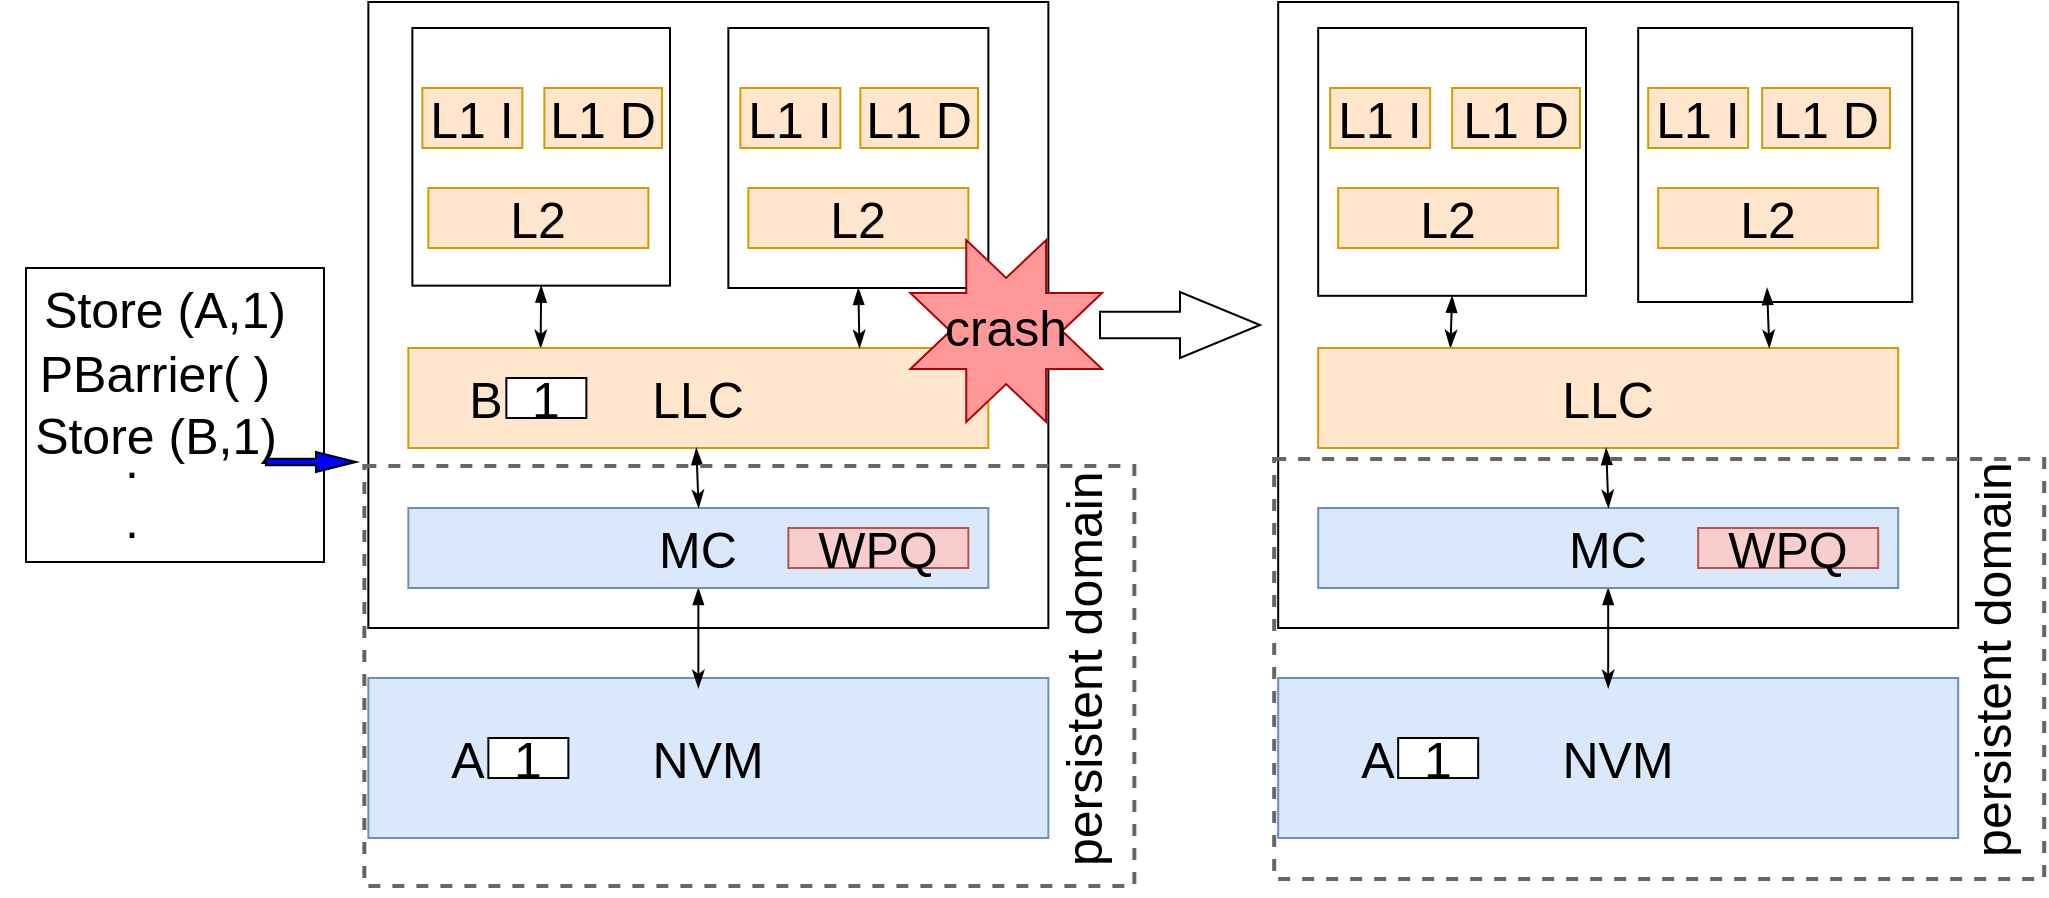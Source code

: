 <mxfile version="14.7.7" type="github">
  <diagram id="mjgqmSHZGCYBxVDJmJig" name="Page-1">
    <mxGraphModel dx="2575" dy="1575" grid="1" gridSize="10" guides="1" tooltips="1" connect="1" arrows="1" fold="1" page="1" pageScale="2" pageWidth="827" pageHeight="1169" math="0" shadow="0">
      <root>
        <mxCell id="0" />
        <mxCell id="1" parent="0" />
        <mxCell id="FAwiAq0qkd5cn3caJAeM-73" value="" style="rounded=0;whiteSpace=wrap;html=1;fontSize=25;align=right;fontStyle=0" parent="1" vertex="1">
          <mxGeometry x="223" y="323" width="149" height="147" as="geometry" />
        </mxCell>
        <mxCell id="16TBc1RyOengqVH6E9E0-25" value="" style="rounded=0;whiteSpace=wrap;html=1;fontSize=25;fontStyle=0" parent="1" vertex="1">
          <mxGeometry x="394.18" y="190" width="340" height="313" as="geometry" />
        </mxCell>
        <mxCell id="16TBc1RyOengqVH6E9E0-18" style="rounded=0;orthogonalLoop=1;jettySize=auto;html=1;exitX=0.5;exitY=1;exitDx=0;exitDy=0;entryX=0.228;entryY=0;entryDx=0;entryDy=0;entryPerimeter=0;fontSize=25;startArrow=blockThin;startFill=1;endArrow=classicThin;endFill=1;strokeWidth=1;fontStyle=0" parent="1" source="16TBc1RyOengqVH6E9E0-1" target="16TBc1RyOengqVH6E9E0-12" edge="1">
          <mxGeometry relative="1" as="geometry" />
        </mxCell>
        <mxCell id="16TBc1RyOengqVH6E9E0-1" value="" style="whiteSpace=wrap;html=1;aspect=fixed;fontStyle=0;fontSize=25;" parent="1" vertex="1">
          <mxGeometry x="416.18" y="203" width="128.82" height="128.82" as="geometry" />
        </mxCell>
        <mxCell id="16TBc1RyOengqVH6E9E0-4" value="L2" style="rounded=0;whiteSpace=wrap;html=1;fontSize=25;fillColor=#ffe6cc;strokeColor=#d79b00;fontStyle=0" parent="1" vertex="1">
          <mxGeometry x="424.18" y="283" width="110" height="30" as="geometry" />
        </mxCell>
        <mxCell id="16TBc1RyOengqVH6E9E0-6" value="&lt;font style=&quot;font-size: 25px;&quot;&gt;L1 D&lt;/font&gt;" style="rounded=0;whiteSpace=wrap;html=1;fontSize=25;fillColor=#ffe6cc;strokeColor=#d79b00;fontStyle=0" parent="1" vertex="1">
          <mxGeometry x="482.18" y="233" width="58.82" height="30" as="geometry" />
        </mxCell>
        <mxCell id="16TBc1RyOengqVH6E9E0-7" value="&lt;font style=&quot;font-size: 25px;&quot;&gt;L1 I&lt;/font&gt;" style="rounded=0;whiteSpace=wrap;html=1;fontSize=25;fillColor=#ffe6cc;strokeColor=#d79b00;fontStyle=0" parent="1" vertex="1">
          <mxGeometry x="421.18" y="233" width="50" height="30" as="geometry" />
        </mxCell>
        <mxCell id="16TBc1RyOengqVH6E9E0-8" value="" style="whiteSpace=wrap;html=1;aspect=fixed;fontStyle=0;fontSize=25;" parent="1" vertex="1">
          <mxGeometry x="574.18" y="203" width="130" height="130" as="geometry" />
        </mxCell>
        <mxCell id="16TBc1RyOengqVH6E9E0-9" value="L2" style="rounded=0;whiteSpace=wrap;html=1;fontSize=25;fillColor=#ffe6cc;strokeColor=#d79b00;fontStyle=0" parent="1" vertex="1">
          <mxGeometry x="584.18" y="283" width="110" height="30" as="geometry" />
        </mxCell>
        <mxCell id="16TBc1RyOengqVH6E9E0-10" value="&lt;font style=&quot;font-size: 25px;&quot;&gt;L1 D&lt;/font&gt;" style="rounded=0;whiteSpace=wrap;html=1;fontSize=25;fillColor=#ffe6cc;strokeColor=#d79b00;fontStyle=0" parent="1" vertex="1">
          <mxGeometry x="640.18" y="233" width="58.82" height="30" as="geometry" />
        </mxCell>
        <mxCell id="16TBc1RyOengqVH6E9E0-11" value="&lt;font style=&quot;font-size: 25px;&quot;&gt;L1 I&lt;/font&gt;" style="rounded=0;whiteSpace=wrap;html=1;fontSize=25;fillColor=#ffe6cc;strokeColor=#d79b00;fontStyle=0" parent="1" vertex="1">
          <mxGeometry x="580.18" y="233" width="50" height="30" as="geometry" />
        </mxCell>
        <mxCell id="16TBc1RyOengqVH6E9E0-12" value="LLC" style="rounded=0;whiteSpace=wrap;html=1;fontSize=25;fillColor=#ffe6cc;strokeColor=#d79b00;fontStyle=0" parent="1" vertex="1">
          <mxGeometry x="414.18" y="363" width="290" height="50" as="geometry" />
        </mxCell>
        <mxCell id="16TBc1RyOengqVH6E9E0-13" value="NVM" style="rounded=0;whiteSpace=wrap;html=1;fontSize=25;fillColor=#dae8fc;strokeColor=#6c8ebf;fontStyle=0" parent="1" vertex="1">
          <mxGeometry x="394.18" y="528" width="340" height="80" as="geometry" />
        </mxCell>
        <mxCell id="16TBc1RyOengqVH6E9E0-23" style="edgeStyle=none;rounded=0;orthogonalLoop=1;jettySize=auto;html=1;exitX=0.5;exitY=1;exitDx=0;exitDy=0;fontSize=25;startArrow=blockThin;startFill=1;endArrow=classicThin;endFill=1;strokeWidth=1;fontStyle=0" parent="1" source="16TBc1RyOengqVH6E9E0-14" edge="1">
          <mxGeometry relative="1" as="geometry">
            <mxPoint x="559.18" y="533" as="targetPoint" />
          </mxGeometry>
        </mxCell>
        <mxCell id="16TBc1RyOengqVH6E9E0-14" value="MC" style="rounded=0;whiteSpace=wrap;html=1;fontSize=25;fillColor=#dae8fc;strokeColor=#6c8ebf;fontStyle=0" parent="1" vertex="1">
          <mxGeometry x="414.18" y="443" width="290" height="40" as="geometry" />
        </mxCell>
        <mxCell id="16TBc1RyOengqVH6E9E0-16" value="WPQ" style="rounded=0;whiteSpace=wrap;html=1;fontSize=25;fillColor=#f8cecc;strokeColor=#b85450;fontStyle=0" parent="1" vertex="1">
          <mxGeometry x="604.18" y="453" width="90" height="20" as="geometry" />
        </mxCell>
        <mxCell id="16TBc1RyOengqVH6E9E0-19" style="rounded=0;orthogonalLoop=1;jettySize=auto;html=1;entryX=0.228;entryY=0;entryDx=0;entryDy=0;entryPerimeter=0;fontSize=25;startArrow=blockThin;startFill=1;endArrow=classicThin;endFill=1;strokeWidth=1;fontStyle=0;exitX=0.5;exitY=1;exitDx=0;exitDy=0;" parent="1" source="16TBc1RyOengqVH6E9E0-8" edge="1">
          <mxGeometry relative="1" as="geometry">
            <mxPoint x="640" y="340" as="sourcePoint" />
            <mxPoint x="639.74" y="363" as="targetPoint" />
          </mxGeometry>
        </mxCell>
        <mxCell id="16TBc1RyOengqVH6E9E0-20" style="rounded=0;orthogonalLoop=1;jettySize=auto;html=1;exitX=0.5;exitY=1;exitDx=0;exitDy=0;entryX=0.228;entryY=0;entryDx=0;entryDy=0;entryPerimeter=0;fontSize=25;startArrow=blockThin;startFill=1;endArrow=classicThin;endFill=1;strokeWidth=1;fontStyle=0" parent="1" edge="1">
          <mxGeometry relative="1" as="geometry">
            <mxPoint x="558.18" y="413" as="sourcePoint" />
            <mxPoint x="559.3" y="443" as="targetPoint" />
          </mxGeometry>
        </mxCell>
        <mxCell id="FAwiAq0qkd5cn3caJAeM-68" value="PBarrier( )" style="text;html=1;strokeColor=none;fillColor=none;align=center;verticalAlign=middle;whiteSpace=wrap;rounded=0;fontSize=25;fontStyle=0" parent="1" vertex="1">
          <mxGeometry x="210" y="365" width="155" height="20" as="geometry" />
        </mxCell>
        <mxCell id="FAwiAq0qkd5cn3caJAeM-69" value="Store (A,1)" style="text;html=1;strokeColor=none;fillColor=none;align=center;verticalAlign=middle;whiteSpace=wrap;rounded=0;fontSize=25;fontStyle=0" parent="1" vertex="1">
          <mxGeometry x="230" y="333" width="125" height="20" as="geometry" />
        </mxCell>
        <mxCell id="FAwiAq0qkd5cn3caJAeM-70" value="Store (B,1)" style="text;html=1;strokeColor=none;fillColor=none;align=center;verticalAlign=middle;whiteSpace=wrap;rounded=0;fontSize=25;fontStyle=0" parent="1" vertex="1">
          <mxGeometry x="223" y="396" width="130" height="20" as="geometry" />
        </mxCell>
        <mxCell id="FAwiAq0qkd5cn3caJAeM-107" value="1" style="rounded=0;whiteSpace=wrap;html=1;fontSize=25;align=center;fontStyle=0" parent="1" vertex="1">
          <mxGeometry x="454.18" y="558" width="40" height="20" as="geometry" />
        </mxCell>
        <mxCell id="FAwiAq0qkd5cn3caJAeM-108" value="A" style="text;html=1;strokeColor=none;fillColor=none;align=center;verticalAlign=middle;whiteSpace=wrap;rounded=0;fontSize=25;fontStyle=0" parent="1" vertex="1">
          <mxGeometry x="424.18" y="558" width="40" height="20" as="geometry" />
        </mxCell>
        <mxCell id="FAwiAq0qkd5cn3caJAeM-109" value="1" style="rounded=0;whiteSpace=wrap;html=1;fontSize=25;align=center;fontStyle=0" parent="1" vertex="1">
          <mxGeometry x="463.18" y="378" width="40" height="20" as="geometry" />
        </mxCell>
        <mxCell id="FAwiAq0qkd5cn3caJAeM-110" value="B" style="text;html=1;strokeColor=none;fillColor=none;align=center;verticalAlign=middle;whiteSpace=wrap;rounded=0;fontSize=25;fontStyle=0" parent="1" vertex="1">
          <mxGeometry x="433.18" y="378" width="40" height="20" as="geometry" />
        </mxCell>
        <mxCell id="FAwiAq0qkd5cn3caJAeM-113" value="" style="rounded=0;whiteSpace=wrap;html=1;fontSize=25;fontStyle=0" parent="1" vertex="1">
          <mxGeometry x="849.09" y="190" width="340" height="313" as="geometry" />
        </mxCell>
        <mxCell id="FAwiAq0qkd5cn3caJAeM-114" style="rounded=0;orthogonalLoop=1;jettySize=auto;html=1;exitX=0.5;exitY=1;exitDx=0;exitDy=0;entryX=0.228;entryY=0;entryDx=0;entryDy=0;entryPerimeter=0;fontSize=25;startArrow=blockThin;startFill=1;endArrow=classicThin;endFill=1;strokeWidth=1;fontStyle=0" parent="1" source="FAwiAq0qkd5cn3caJAeM-115" target="FAwiAq0qkd5cn3caJAeM-123" edge="1">
          <mxGeometry relative="1" as="geometry" />
        </mxCell>
        <mxCell id="FAwiAq0qkd5cn3caJAeM-115" value="" style="whiteSpace=wrap;html=1;aspect=fixed;fontStyle=0;fontSize=25;" parent="1" vertex="1">
          <mxGeometry x="869.09" y="203" width="133.91" height="133.91" as="geometry" />
        </mxCell>
        <mxCell id="FAwiAq0qkd5cn3caJAeM-116" value="L2" style="rounded=0;whiteSpace=wrap;html=1;fontSize=25;fillColor=#ffe6cc;strokeColor=#d79b00;fontStyle=0" parent="1" vertex="1">
          <mxGeometry x="879.09" y="283" width="110" height="30" as="geometry" />
        </mxCell>
        <mxCell id="FAwiAq0qkd5cn3caJAeM-117" value="&lt;font style=&quot;font-size: 25px;&quot;&gt;L1 D&lt;/font&gt;" style="rounded=0;whiteSpace=wrap;html=1;fontSize=25;fillColor=#ffe6cc;strokeColor=#d79b00;fontStyle=0" parent="1" vertex="1">
          <mxGeometry x="936.09" y="233" width="63.91" height="30" as="geometry" />
        </mxCell>
        <mxCell id="FAwiAq0qkd5cn3caJAeM-118" value="&lt;font style=&quot;font-size: 25px;&quot;&gt;L1 I&lt;/font&gt;" style="rounded=0;whiteSpace=wrap;html=1;fontSize=25;fillColor=#ffe6cc;strokeColor=#d79b00;fontStyle=0" parent="1" vertex="1">
          <mxGeometry x="875.09" y="233" width="50" height="30" as="geometry" />
        </mxCell>
        <mxCell id="FAwiAq0qkd5cn3caJAeM-119" value="" style="whiteSpace=wrap;html=1;aspect=fixed;fontStyle=0;fontSize=25;" parent="1" vertex="1">
          <mxGeometry x="1029.09" y="203" width="137" height="137" as="geometry" />
        </mxCell>
        <mxCell id="FAwiAq0qkd5cn3caJAeM-120" value="L2" style="rounded=0;whiteSpace=wrap;html=1;fontSize=25;fillColor=#ffe6cc;strokeColor=#d79b00;fontStyle=0" parent="1" vertex="1">
          <mxGeometry x="1039.09" y="283" width="110" height="30" as="geometry" />
        </mxCell>
        <mxCell id="FAwiAq0qkd5cn3caJAeM-121" value="&lt;font style=&quot;font-size: 25px;&quot;&gt;L1 D&lt;/font&gt;" style="rounded=0;whiteSpace=wrap;html=1;fontSize=25;fillColor=#ffe6cc;strokeColor=#d79b00;fontStyle=0" parent="1" vertex="1">
          <mxGeometry x="1091.09" y="233" width="63.91" height="30" as="geometry" />
        </mxCell>
        <mxCell id="FAwiAq0qkd5cn3caJAeM-122" value="&lt;font style=&quot;font-size: 25px;&quot;&gt;L1 I&lt;/font&gt;" style="rounded=0;whiteSpace=wrap;html=1;fontSize=25;fillColor=#ffe6cc;strokeColor=#d79b00;fontStyle=0" parent="1" vertex="1">
          <mxGeometry x="1034.09" y="233" width="50" height="30" as="geometry" />
        </mxCell>
        <mxCell id="FAwiAq0qkd5cn3caJAeM-123" value="LLC" style="rounded=0;whiteSpace=wrap;html=1;fontSize=25;fillColor=#ffe6cc;strokeColor=#d79b00;fontStyle=0" parent="1" vertex="1">
          <mxGeometry x="869.09" y="363" width="290" height="50" as="geometry" />
        </mxCell>
        <mxCell id="FAwiAq0qkd5cn3caJAeM-124" value="NVM" style="rounded=0;whiteSpace=wrap;html=1;fontSize=25;fillColor=#dae8fc;strokeColor=#6c8ebf;fontStyle=0" parent="1" vertex="1">
          <mxGeometry x="849.09" y="528" width="340" height="80" as="geometry" />
        </mxCell>
        <mxCell id="FAwiAq0qkd5cn3caJAeM-125" style="edgeStyle=none;rounded=0;orthogonalLoop=1;jettySize=auto;html=1;exitX=0.5;exitY=1;exitDx=0;exitDy=0;fontSize=25;startArrow=blockThin;startFill=1;endArrow=classicThin;endFill=1;strokeWidth=1;fontStyle=0" parent="1" source="FAwiAq0qkd5cn3caJAeM-126" edge="1">
          <mxGeometry relative="1" as="geometry">
            <mxPoint x="1014.09" y="533" as="targetPoint" />
          </mxGeometry>
        </mxCell>
        <mxCell id="FAwiAq0qkd5cn3caJAeM-126" value="MC" style="rounded=0;whiteSpace=wrap;html=1;fontSize=25;fillColor=#dae8fc;strokeColor=#6c8ebf;fontStyle=0" parent="1" vertex="1">
          <mxGeometry x="869.09" y="443" width="290" height="40" as="geometry" />
        </mxCell>
        <mxCell id="FAwiAq0qkd5cn3caJAeM-127" value="WPQ" style="rounded=0;whiteSpace=wrap;html=1;fontSize=25;fillColor=#f8cecc;strokeColor=#b85450;fontStyle=0" parent="1" vertex="1">
          <mxGeometry x="1059.09" y="453" width="90" height="20" as="geometry" />
        </mxCell>
        <mxCell id="FAwiAq0qkd5cn3caJAeM-128" style="rounded=0;orthogonalLoop=1;jettySize=auto;html=1;exitX=0.5;exitY=1;exitDx=0;exitDy=0;entryX=0.228;entryY=0;entryDx=0;entryDy=0;entryPerimeter=0;fontSize=25;startArrow=blockThin;startFill=1;endArrow=classicThin;endFill=1;strokeWidth=1;fontStyle=0" parent="1" edge="1">
          <mxGeometry relative="1" as="geometry">
            <mxPoint x="1093.53" y="333" as="sourcePoint" />
            <mxPoint x="1094.65" y="363" as="targetPoint" />
          </mxGeometry>
        </mxCell>
        <mxCell id="FAwiAq0qkd5cn3caJAeM-129" style="rounded=0;orthogonalLoop=1;jettySize=auto;html=1;exitX=0.5;exitY=1;exitDx=0;exitDy=0;entryX=0.228;entryY=0;entryDx=0;entryDy=0;entryPerimeter=0;fontSize=25;startArrow=blockThin;startFill=1;endArrow=classicThin;endFill=1;strokeWidth=1;fontStyle=0" parent="1" edge="1">
          <mxGeometry relative="1" as="geometry">
            <mxPoint x="1013.09" y="413" as="sourcePoint" />
            <mxPoint x="1014.21" y="443" as="targetPoint" />
          </mxGeometry>
        </mxCell>
        <mxCell id="FAwiAq0qkd5cn3caJAeM-132" value="1" style="rounded=0;whiteSpace=wrap;html=1;fontSize=25;align=center;fontStyle=0" parent="1" vertex="1">
          <mxGeometry x="909.09" y="558" width="40" height="20" as="geometry" />
        </mxCell>
        <mxCell id="FAwiAq0qkd5cn3caJAeM-133" value="A" style="text;html=1;strokeColor=none;fillColor=none;align=center;verticalAlign=middle;whiteSpace=wrap;rounded=0;fontSize=25;fontStyle=0" parent="1" vertex="1">
          <mxGeometry x="879.09" y="558" width="40" height="20" as="geometry" />
        </mxCell>
        <mxCell id="FAwiAq0qkd5cn3caJAeM-140" value=".&lt;br style=&quot;font-size: 25px;&quot;&gt;." style="text;html=1;strokeColor=none;fillColor=none;align=center;verticalAlign=middle;whiteSpace=wrap;rounded=0;fontSize=25;fontStyle=0" parent="1" vertex="1">
          <mxGeometry x="231" y="423" width="90" height="20" as="geometry" />
        </mxCell>
        <mxCell id="CRLOc1WB8V-iHWx_uGIP-1" value="" style="verticalLabelPosition=bottom;verticalAlign=top;html=1;shape=mxgraph.basic.8_point_star;fontSize=25;align=center;strokeColor=#B20000;fontStyle=0;fillColor=#FF9999;" parent="1" vertex="1">
          <mxGeometry x="665.18" y="309" width="95.82" height="91" as="geometry" />
        </mxCell>
        <mxCell id="CRLOc1WB8V-iHWx_uGIP-5" value="" style="html=1;shadow=0;dashed=0;align=center;verticalAlign=middle;shape=mxgraph.arrows2.arrow;dy=0.6;dx=40;notch=0;fontSize=25;fontStyle=0" parent="1" vertex="1">
          <mxGeometry x="760" y="335" width="80" height="33" as="geometry" />
        </mxCell>
        <mxCell id="CRLOc1WB8V-iHWx_uGIP-6" value="crash" style="text;html=1;strokeColor=none;fillColor=none;align=center;verticalAlign=middle;whiteSpace=wrap;rounded=0;fontSize=25;fontStyle=0" parent="1" vertex="1">
          <mxGeometry x="693.0" y="342" width="40" height="20" as="geometry" />
        </mxCell>
        <mxCell id="CRLOc1WB8V-iHWx_uGIP-17" value="" style="html=1;shadow=0;dashed=0;align=center;verticalAlign=middle;shape=mxgraph.arrows2.arrow;dy=0.67;dx=20;notch=0;fontSize=25;fontColor=#FFFFFF;fillColor=#0000FF;fontStyle=0" parent="1" vertex="1">
          <mxGeometry x="343" y="415" width="45" height="10" as="geometry" />
        </mxCell>
        <mxCell id="rw0pJkleUwbmweoXINBP-5" value="" style="rounded=0;whiteSpace=wrap;html=1;fontSize=25;strokeWidth=2;strokeColor=#666666;fontColor=#333333;fontStyle=0;fillColor=none;dashed=1;" parent="1" vertex="1">
          <mxGeometry x="392.18" y="422" width="385" height="210" as="geometry" />
        </mxCell>
        <mxCell id="rw0pJkleUwbmweoXINBP-6" value="persistent domain" style="text;html=1;strokeColor=none;fillColor=none;align=center;verticalAlign=middle;whiteSpace=wrap;rounded=0;fontSize=25;rotation=270;fontStyle=0;fontFamily=Helvetica;" parent="1" vertex="1">
          <mxGeometry x="637.05" y="513.5" width="226.63" height="20" as="geometry" />
        </mxCell>
        <mxCell id="rw0pJkleUwbmweoXINBP-7" value="" style="rounded=0;whiteSpace=wrap;html=1;fontSize=25;strokeWidth=2;strokeColor=#666666;fontColor=#333333;fontStyle=0;fillColor=none;dashed=1;" parent="1" vertex="1">
          <mxGeometry x="847.09" y="418.5" width="385" height="210" as="geometry" />
        </mxCell>
        <mxCell id="rw0pJkleUwbmweoXINBP-8" value="persistent domain" style="text;html=1;strokeColor=none;fillColor=none;align=center;verticalAlign=middle;whiteSpace=wrap;rounded=0;fontSize=25;rotation=270;fontStyle=0;fontFamily=Helvetica;" parent="1" vertex="1">
          <mxGeometry x="1091.96" y="509" width="226.63" height="20" as="geometry" />
        </mxCell>
      </root>
    </mxGraphModel>
  </diagram>
</mxfile>
